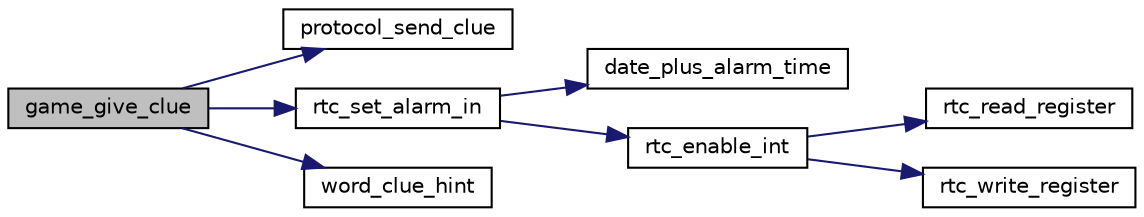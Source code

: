 digraph "game_give_clue"
{
 // LATEX_PDF_SIZE
  edge [fontname="Helvetica",fontsize="10",labelfontname="Helvetica",labelfontsize="10"];
  node [fontname="Helvetica",fontsize="10",shape=record];
  rankdir="LR";
  Node1 [label="game_give_clue",height=0.2,width=0.4,color="black", fillcolor="grey75", style="filled", fontcolor="black",tooltip="Reveals another character in the word clue and notifies the other player."];
  Node1 -> Node2 [color="midnightblue",fontsize="10",style="solid",fontname="Helvetica"];
  Node2 [label="protocol_send_clue",height=0.2,width=0.4,color="black", fillcolor="white", style="filled",URL="$group__protocol.html#gafadb8c0242e740b68757640ed9d026fd",tooltip="Sends a message of type MSG_CLUE."];
  Node1 -> Node3 [color="midnightblue",fontsize="10",style="solid",fontname="Helvetica"];
  Node3 [label="rtc_set_alarm_in",height=0.2,width=0.4,color="black", fillcolor="white", style="filled",URL="$group__rtc.html#ga49dc9bc6e37a97deaf7ee0dc0f9110e1",tooltip="Sets an alarm with remaining time to alarm from now."];
  Node3 -> Node4 [color="midnightblue",fontsize="10",style="solid",fontname="Helvetica"];
  Node4 [label="date_plus_alarm_time",height=0.2,width=0.4,color="black", fillcolor="white", style="filled",URL="$group__date.html#gacf12b565d3e4489dd6026ce1ee6b5ebc",tooltip="Adds a date_t to a rtc_alarm_time_t."];
  Node3 -> Node5 [color="midnightblue",fontsize="10",style="solid",fontname="Helvetica"];
  Node5 [label="rtc_enable_int",height=0.2,width=0.4,color="black", fillcolor="white", style="filled",URL="$group__rtc.html#ga2780c6d57b30b6d1804927a1d5c1dd1b",tooltip="Enables a type of interrupt with the given configuration."];
  Node5 -> Node6 [color="midnightblue",fontsize="10",style="solid",fontname="Helvetica"];
  Node6 [label="rtc_read_register",height=0.2,width=0.4,color="black", fillcolor="white", style="filled",URL="$group__rtc.html#gaeb22f43773d6e29365a07f7f847dfbb9",tooltip="Reads data from a RTC register."];
  Node5 -> Node7 [color="midnightblue",fontsize="10",style="solid",fontname="Helvetica"];
  Node7 [label="rtc_write_register",height=0.2,width=0.4,color="black", fillcolor="white", style="filled",URL="$group__rtc.html#ga30aa093c07ae9ee5626c2a50a40641d1",tooltip="Writes data to a RTC register."];
  Node1 -> Node8 [color="midnightblue",fontsize="10",style="solid",fontname="Helvetica"];
  Node8 [label="word_clue_hint",height=0.2,width=0.4,color="black", fillcolor="white", style="filled",URL="$group__clue.html#gaa1bfb55e74e59e1c571b12d25a3d60b1",tooltip="Randomly hints a new char in the given word clue."];
}
